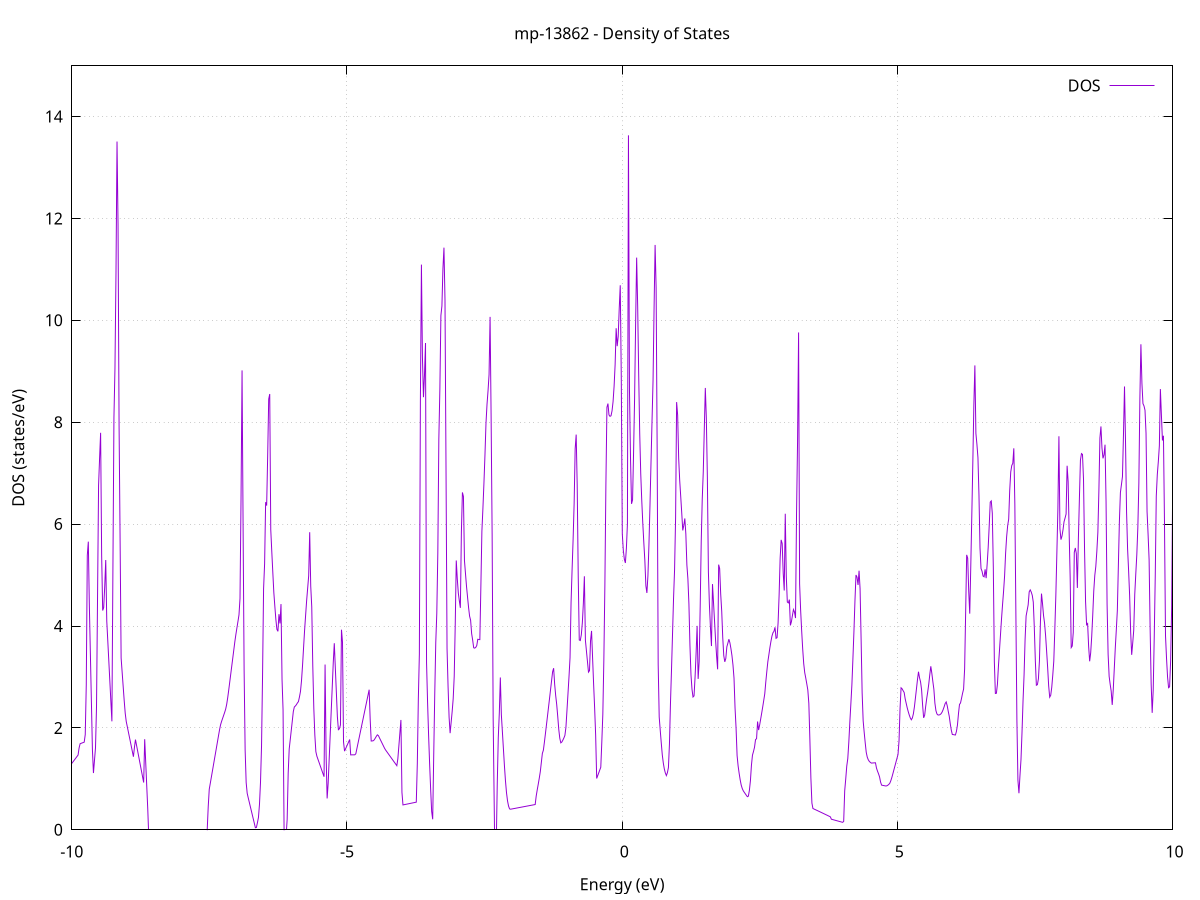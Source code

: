 set title 'mp-13862 - Density of States'
set xlabel 'Energy (eV)'
set ylabel 'DOS (states/eV)'
set grid
set xrange [-10:10]
set yrange [0:14.995]
set xzeroaxis lt -1
set terminal png size 800,600
set output 'mp-13862_dos_gnuplot.png'
plot '-' using 1:2 with lines title 'DOS'
-15.863800 0.000000
-15.845200 0.000000
-15.826600 0.000000
-15.808000 0.000000
-15.789300 0.000000
-15.770700 0.000000
-15.752100 0.000000
-15.733500 0.000000
-15.714800 0.000000
-15.696200 0.000000
-15.677600 0.000000
-15.659000 0.000000
-15.640400 0.000000
-15.621700 0.000000
-15.603100 0.000000
-15.584500 0.000000
-15.565900 0.000000
-15.547200 0.000000
-15.528600 0.000000
-15.510000 0.000000
-15.491400 0.000000
-15.472700 0.000000
-15.454100 0.000000
-15.435500 0.000000
-15.416900 0.000000
-15.398300 0.000000
-15.379600 0.000000
-15.361000 0.000000
-15.342400 0.000000
-15.323800 0.000000
-15.305100 0.000000
-15.286500 0.000000
-15.267900 0.000000
-15.249300 0.000000
-15.230700 0.000000
-15.212000 0.000000
-15.193400 0.000000
-15.174800 0.000000
-15.156200 0.000000
-15.137500 0.000000
-15.118900 0.000000
-15.100300 0.000000
-15.081700 0.000000
-15.063000 0.000000
-15.044400 0.000000
-15.025800 0.000000
-15.007200 0.000000
-14.988600 0.000000
-14.969900 0.000000
-14.951300 0.000000
-14.932700 0.000000
-14.914100 0.000000
-14.895400 0.000000
-14.876800 0.000000
-14.858200 0.000000
-14.839600 0.000000
-14.820900 0.000000
-14.802300 0.000000
-14.783700 0.000000
-14.765100 0.000000
-14.746500 0.000000
-14.727800 0.000000
-14.709200 0.000000
-14.690600 0.000000
-14.672000 0.000000
-14.653300 0.000000
-14.634700 0.000000
-14.616100 0.000000
-14.597500 0.000000
-14.578900 0.000000
-14.560200 0.000000
-14.541600 0.000000
-14.523000 0.000000
-14.504400 0.000000
-14.485700 0.000000
-14.467100 0.000000
-14.448500 0.000000
-14.429900 0.000000
-14.411200 0.000000
-14.392600 0.000000
-14.374000 0.000000
-14.355400 0.000000
-14.336800 0.000000
-14.318100 0.000000
-14.299500 0.000000
-14.280900 0.000000
-14.262300 0.000000
-14.243600 0.000000
-14.225000 0.000000
-14.206400 0.000000
-14.187800 0.000000
-14.169100 0.093500
-14.150500 1.441000
-14.131900 2.788500
-14.113300 1.828600
-14.094700 1.968000
-14.076000 2.107400
-14.057400 2.246700
-14.038800 2.374200
-14.020200 2.334900
-14.001500 2.295500
-13.982900 2.377800
-13.964300 2.467100
-13.945700 2.556400
-13.927100 2.645800
-13.908400 2.735100
-13.889800 2.909300
-13.871200 3.081200
-13.852600 3.253100
-13.833900 3.427000
-13.815300 3.621100
-13.796700 3.815300
-13.778100 4.009500
-13.759400 4.203700
-13.740800 5.587200
-13.722200 7.297700
-13.703600 11.732800
-13.685000 7.570800
-13.666300 6.797900
-13.647700 6.606100
-13.629100 2.333900
-13.610500 0.000000
-13.591800 0.000000
-13.573200 0.000000
-13.554600 0.000000
-13.536000 0.000000
-13.517300 0.000000
-13.498700 0.000000
-13.480100 0.000000
-13.461500 0.000000
-13.442900 0.000000
-13.424200 0.000000
-13.405600 0.000000
-13.387000 0.000000
-13.368400 0.000000
-13.349700 0.000000
-13.331100 0.000000
-13.312500 0.000000
-13.293900 0.000000
-13.275300 0.000000
-13.256600 0.000000
-13.238000 0.000000
-13.219400 0.000000
-13.200800 0.000000
-13.182100 0.000000
-13.163500 0.000000
-13.144900 0.000000
-13.126300 0.000000
-13.107600 0.000000
-13.089000 0.000000
-13.070400 0.000000
-13.051800 0.000000
-13.033200 0.000000
-13.014500 0.000000
-12.995900 0.000000
-12.977300 0.000000
-12.958700 0.000000
-12.940000 0.000000
-12.921400 0.000000
-12.902800 0.000000
-12.884200 0.000000
-12.865600 0.000000
-12.846900 0.000000
-12.828300 0.000000
-12.809700 0.000000
-12.791100 0.000000
-12.772400 0.000000
-12.753800 0.000000
-12.735200 0.000000
-12.716600 0.000000
-12.697900 0.000000
-12.679300 0.000000
-12.660700 0.000000
-12.642100 0.000000
-12.623500 0.000000
-12.604800 0.000000
-12.586200 0.000000
-12.567600 0.000000
-12.549000 0.000000
-12.530300 0.000000
-12.511700 0.000000
-12.493100 0.000000
-12.474500 0.000000
-12.455800 0.000000
-12.437200 0.000000
-12.418600 0.000000
-12.400000 0.000000
-12.381400 0.000000
-12.362700 0.000000
-12.344100 0.000000
-12.325500 0.000000
-12.306900 0.000000
-12.288200 0.000000
-12.269600 0.000000
-12.251000 0.000000
-12.232400 0.000000
-12.213800 0.000000
-12.195100 0.000000
-12.176500 0.000000
-12.157900 0.000000
-12.139300 0.000000
-12.120600 0.000000
-12.102000 0.000000
-12.083400 0.000000
-12.064800 0.000000
-12.046100 0.000000
-12.027500 0.000000
-12.008900 0.000000
-11.990300 0.000000
-11.971700 0.000000
-11.953000 0.000000
-11.934400 0.000000
-11.915800 0.000000
-11.897200 0.000000
-11.878500 0.000000
-11.859900 0.000000
-11.841300 0.000000
-11.822700 0.000000
-11.804000 0.000000
-11.785400 0.000000
-11.766800 0.000000
-11.748200 0.000000
-11.729600 0.000000
-11.710900 0.000000
-11.692300 0.000000
-11.673700 0.000000
-11.655100 0.000000
-11.636400 0.000000
-11.617800 0.000000
-11.599200 0.000000
-11.580600 0.000000
-11.562000 0.000000
-11.543300 0.000000
-11.524700 0.000000
-11.506100 0.000000
-11.487500 0.000000
-11.468800 0.000000
-11.450200 0.000000
-11.431600 0.000000
-11.413000 0.000000
-11.394300 0.000000
-11.375700 0.000000
-11.357100 0.000000
-11.338500 0.000000
-11.319900 0.000000
-11.301200 0.000000
-11.282600 0.000000
-11.264000 0.000000
-11.245400 0.000000
-11.226700 0.000000
-11.208100 0.000000
-11.189500 0.000000
-11.170900 0.000000
-11.152200 0.000000
-11.133600 0.000000
-11.115000 0.000000
-11.096400 0.000000
-11.077800 0.000000
-11.059100 0.000000
-11.040500 0.000000
-11.021900 0.000000
-11.003300 0.000000
-10.984600 0.000000
-10.966000 0.000000
-10.947400 0.000000
-10.928800 0.000000
-10.910200 0.000000
-10.891500 0.000000
-10.872900 0.000000
-10.854300 0.000000
-10.835700 0.000000
-10.817000 0.000000
-10.798400 0.000000
-10.779800 0.000000
-10.761200 0.000000
-10.742500 0.000000
-10.723900 0.000000
-10.705300 0.000000
-10.686700 0.000000
-10.668100 1.772500
-10.649400 1.960800
-10.630800 2.149000
-10.612200 2.337200
-10.593600 2.525500
-10.574900 2.713700
-10.556300 2.902000
-10.537700 3.090200
-10.519100 3.278400
-10.500400 4.932700
-10.481800 4.592800
-10.463200 4.216200
-10.444600 3.839500
-10.426000 3.462900
-10.407300 3.086200
-10.388700 2.709500
-10.370100 2.332900
-10.351500 1.956200
-10.332800 1.679400
-10.314200 1.538400
-10.295600 1.399900
-10.277000 1.307700
-10.258400 1.317500
-10.239700 1.327300
-10.221100 1.337100
-10.202500 1.346900
-10.183900 1.356800
-10.165200 1.366600
-10.146600 1.376400
-10.128000 1.386200
-10.109400 1.396000
-10.090700 1.405900
-10.072100 1.415700
-10.053500 1.224800
-10.034900 1.251800
-10.016300 1.278700
-9.997600 1.305600
-9.979000 1.332500
-9.960400 1.359400
-9.941800 1.386300
-9.923100 1.413200
-9.904500 1.440100
-9.885900 1.467000
-9.867300 1.607200
-9.848600 1.689400
-9.830000 1.697100
-9.811400 1.704700
-9.792800 1.712400
-9.774200 1.720100
-9.755500 1.868700
-9.736900 2.845600
-9.718300 5.387600
-9.699700 5.655800
-9.681000 4.402800
-9.662400 3.459000
-9.643800 2.515200
-9.625200 1.571600
-9.606600 1.113700
-9.587900 1.360700
-9.569300 1.609300
-9.550700 2.420500
-9.532100 4.570400
-9.513400 6.760800
-9.494800 7.295500
-9.476200 7.792800
-9.457600 5.393700
-9.438900 4.304500
-9.420300 4.361700
-9.401700 4.775500
-9.383100 5.295000
-9.364500 4.096200
-9.345800 3.702700
-9.327200 3.309100
-9.308600 2.915600
-9.290000 2.522000
-9.271300 2.128400
-9.252700 5.151600
-9.234100 8.098000
-9.215500 9.062000
-9.196800 10.948500
-9.178200 13.509100
-9.159600 11.887200
-9.141000 7.959900
-9.122400 5.704600
-9.103700 3.371300
-9.085100 3.093200
-9.066500 2.815100
-9.047900 2.537100
-9.029200 2.286800
-9.010600 2.125800
-8.992000 2.027000
-8.973400 1.928100
-8.954800 1.829300
-8.936100 1.730500
-8.917500 1.631700
-8.898900 1.532800
-8.880300 1.434000
-8.861600 1.618800
-8.843000 1.769500
-8.824400 1.664300
-8.805800 1.559000
-8.787100 1.453800
-8.768500 1.348500
-8.749900 1.243300
-8.731300 1.138000
-8.712700 1.032700
-8.694000 0.927500
-8.675400 1.777900
-8.656800 1.319700
-8.638200 0.861600
-8.619500 0.403500
-8.600900 0.000000
-8.582300 0.000000
-8.563700 0.000000
-8.545100 0.000000
-8.526400 0.000000
-8.507800 0.000000
-8.489200 0.000000
-8.470600 0.000000
-8.451900 0.000000
-8.433300 0.000000
-8.414700 0.000000
-8.396100 0.000000
-8.377400 0.000000
-8.358800 0.000000
-8.340200 0.000000
-8.321600 0.000000
-8.303000 0.000000
-8.284300 0.000000
-8.265700 0.000000
-8.247100 0.000000
-8.228500 0.000000
-8.209800 0.000000
-8.191200 0.000000
-8.172600 0.000000
-8.154000 0.000000
-8.135300 0.000000
-8.116700 0.000000
-8.098100 0.000000
-8.079500 0.000000
-8.060900 0.000000
-8.042200 0.000000
-8.023600 0.000000
-8.005000 0.000000
-7.986400 0.000000
-7.967700 0.000000
-7.949100 0.000000
-7.930500 0.000000
-7.911900 0.000000
-7.893300 0.000000
-7.874600 0.000000
-7.856000 0.000000
-7.837400 0.000000
-7.818800 0.000000
-7.800100 0.000000
-7.781500 0.000000
-7.762900 0.000000
-7.744300 0.000000
-7.725600 0.000000
-7.707000 0.000000
-7.688400 0.000000
-7.669800 0.000000
-7.651200 0.000000
-7.632500 0.000000
-7.613900 0.000000
-7.595300 0.000000
-7.576700 0.000000
-7.558000 0.000000
-7.539400 0.001400
-7.520800 0.458200
-7.502200 0.795800
-7.483500 0.911900
-7.464900 1.028300
-7.446300 1.144700
-7.427700 1.261100
-7.409100 1.377600
-7.390400 1.494000
-7.371800 1.610400
-7.353200 1.726800
-7.334600 1.843200
-7.315900 1.959600
-7.297300 2.058700
-7.278700 2.125800
-7.260100 2.184800
-7.241500 2.243900
-7.222800 2.302900
-7.204200 2.368000
-7.185600 2.462200
-7.167000 2.592600
-7.148300 2.744500
-7.129700 2.903400
-7.111100 3.062300
-7.092500 3.221300
-7.073800 3.380400
-7.055200 3.539400
-7.036600 3.697900
-7.018000 3.837700
-6.999400 3.965100
-6.980700 4.090100
-6.962100 4.218500
-6.943500 4.539200
-6.924900 6.503900
-6.906200 9.017100
-6.887600 5.981500
-6.869000 3.145700
-6.850400 1.568900
-6.831700 0.927300
-6.813100 0.717700
-6.794500 0.629400
-6.775900 0.545300
-6.757300 0.461100
-6.738600 0.377000
-6.720000 0.292800
-6.701400 0.208700
-6.682800 0.124600
-6.664100 0.040400
-6.645500 0.045700
-6.626900 0.139600
-6.608300 0.242400
-6.589700 0.498700
-6.571000 0.934400
-6.552400 1.645700
-6.533800 3.033700
-6.515200 4.731400
-6.496500 5.221100
-6.477900 6.430300
-6.459300 6.364200
-6.440700 7.342800
-6.422000 8.454800
-6.403400 8.553500
-6.384800 5.893000
-6.366200 5.463500
-6.347600 5.054400
-6.328900 4.655900
-6.310300 4.382300
-6.291700 4.125400
-6.273100 3.934600
-6.254400 3.895000
-6.235800 4.232600
-6.217200 4.050600
-6.198600 4.430400
-6.179900 2.951600
-6.161300 2.353900
-6.142700 0.000500
-6.124100 0.000000
-6.105500 0.000000
-6.086800 0.201900
-6.068200 1.109000
-6.049600 1.584900
-6.031000 1.766900
-6.012300 1.949900
-5.993700 2.133900
-5.975100 2.318800
-5.956500 2.409900
-5.937900 2.429600
-5.919200 2.454900
-5.900600 2.488800
-5.882000 2.515400
-5.863400 2.606900
-5.844700 2.716200
-5.826100 2.926600
-5.807500 3.222500
-5.788900 3.570100
-5.770200 3.912100
-5.751600 4.206400
-5.733000 4.496500
-5.714400 4.739400
-5.695800 4.984300
-5.677100 5.841400
-5.658500 4.783700
-5.639900 4.376000
-5.621300 3.222100
-5.602600 2.387600
-5.584000 1.861700
-5.565400 1.534000
-5.546800 1.444600
-5.528100 1.387000
-5.509500 1.329400
-5.490900 1.271800
-5.472300 1.214200
-5.453700 1.156700
-5.435000 1.099100
-5.416400 1.041600
-5.397800 3.243900
-5.379200 1.479800
-5.360500 0.614600
-5.341900 0.909700
-5.323300 1.384300
-5.304700 1.859000
-5.286100 2.333700
-5.267400 2.808400
-5.248800 3.287000
-5.230200 3.662500
-5.211600 3.180000
-5.192900 2.698900
-5.174300 2.219300
-5.155700 1.965300
-5.137100 1.982300
-5.118400 2.057100
-5.099800 3.927600
-5.081200 3.684600
-5.062600 1.725400
-5.044000 1.543700
-5.025300 1.589300
-5.006700 1.634900
-4.988100 1.680500
-4.969500 1.726100
-4.950800 1.771800
-4.932200 1.470100
-4.913600 1.470600
-4.895000 1.471000
-4.876400 1.471400
-4.857700 1.471800
-4.839100 1.492300
-4.820500 1.589000
-4.801900 1.685800
-4.783200 1.782500
-4.764600 1.879200
-4.746000 1.975900
-4.727400 2.072600
-4.708700 2.169400
-4.690100 2.266100
-4.671500 2.362800
-4.652900 2.459500
-4.634300 2.556200
-4.615600 2.653000
-4.597000 2.749700
-4.578400 2.172600
-4.559800 1.742200
-4.541100 1.743800
-4.522500 1.747700
-4.503900 1.766500
-4.485300 1.799500
-4.466600 1.834100
-4.448000 1.863600
-4.429400 1.848400
-4.410800 1.807300
-4.392200 1.766200
-4.373500 1.725100
-4.354900 1.683900
-4.336300 1.642800
-4.317700 1.601700
-4.299000 1.567500
-4.280400 1.539400
-4.261800 1.511300
-4.243200 1.483200
-4.224600 1.455100
-4.205900 1.427000
-4.187300 1.398800
-4.168700 1.370700
-4.150100 1.342600
-4.131400 1.314500
-4.112800 1.286400
-4.094200 1.258300
-4.075600 1.392500
-4.056900 1.647400
-4.038300 1.901700
-4.019700 2.155300
-4.001100 0.734200
-3.982500 0.487700
-3.963800 0.491900
-3.945200 0.496100
-3.926600 0.500300
-3.908000 0.504500
-3.889300 0.508700
-3.870700 0.512800
-3.852100 0.517000
-3.833500 0.521200
-3.814800 0.525400
-3.796200 0.529600
-3.777600 0.533700
-3.759000 0.537900
-3.740400 0.542100
-3.721700 1.304800
-3.703100 2.575300
-3.684500 3.448300
-3.665900 8.419000
-3.647200 11.093600
-3.628600 9.271300
-3.610000 8.491400
-3.591400 8.926100
-3.572800 9.555100
-3.554100 3.285200
-3.535500 2.505300
-3.516900 1.860700
-3.498300 1.298100
-3.479600 0.798000
-3.461000 0.357900
-3.442400 0.206100
-3.423800 1.457200
-3.405100 2.653800
-3.386500 3.676100
-3.367900 4.249500
-3.349300 5.431900
-3.330700 7.674600
-3.312000 8.646300
-3.293400 10.091800
-3.274800 10.281800
-3.256200 11.014400
-3.237500 11.426800
-3.218900 10.397500
-3.200300 7.084600
-3.181700 3.561300
-3.163000 2.810600
-3.144400 2.209800
-3.125800 1.896000
-3.107200 2.107800
-3.088600 2.321000
-3.069900 2.572600
-3.051300 3.011500
-3.032700 4.026400
-3.014100 5.286200
-2.995400 4.923100
-2.976800 4.646900
-2.958200 4.492800
-2.939600 4.356300
-2.921000 5.846500
-2.902300 6.622400
-2.883700 6.542100
-2.865100 5.285200
-2.846500 5.028000
-2.827800 4.776800
-2.809200 4.569200
-2.790600 4.365400
-2.772000 4.193600
-2.753300 4.112500
-2.734700 3.850400
-2.716100 3.723800
-2.697500 3.572900
-2.678900 3.565400
-2.660200 3.580200
-2.641600 3.616000
-2.623000 3.739400
-2.604400 3.733900
-2.585700 3.732700
-2.567100 4.767300
-2.548500 5.858800
-2.529900 6.308000
-2.511200 6.807300
-2.492600 7.356700
-2.474000 7.980400
-2.455400 8.350800
-2.436800 8.616400
-2.418100 8.935900
-2.399500 10.068200
-2.380900 8.112700
-2.362300 5.781000
-2.343600 2.189700
-2.325000 0.000000
-2.306400 0.000000
-2.287800 0.000000
-2.269200 0.906100
-2.250500 1.811600
-2.231900 2.289400
-2.213300 2.989300
-2.194700 2.257200
-2.176000 1.923500
-2.157400 1.589300
-2.138800 1.254600
-2.120200 0.964000
-2.101500 0.730200
-2.082900 0.568700
-2.064300 0.466600
-2.045700 0.410100
-2.027100 0.403800
-2.008400 0.407600
-1.989800 0.411400
-1.971200 0.415200
-1.952600 0.419000
-1.933900 0.422800
-1.915300 0.426700
-1.896700 0.430500
-1.878100 0.434300
-1.859400 0.438100
-1.840800 0.442000
-1.822200 0.445800
-1.803600 0.449600
-1.785000 0.453400
-1.766300 0.457200
-1.747700 0.461100
-1.729100 0.464900
-1.710500 0.468700
-1.691800 0.472500
-1.673200 0.476400
-1.654600 0.480200
-1.636000 0.484000
-1.617400 0.487800
-1.598700 0.491600
-1.580100 0.495500
-1.561500 0.662300
-1.542900 0.783800
-1.524200 0.896700
-1.505600 1.014100
-1.487000 1.141600
-1.468400 1.320500
-1.449700 1.499200
-1.431100 1.562600
-1.412500 1.720200
-1.393900 1.887900
-1.375300 2.059000
-1.356600 2.231000
-1.338000 2.403500
-1.319400 2.577100
-1.300800 2.751600
-1.282100 2.926600
-1.263500 3.101800
-1.244900 3.171500
-1.226300 2.858100
-1.207700 2.635700
-1.189000 2.458800
-1.170400 2.224600
-1.151800 1.971300
-1.133200 1.797600
-1.114500 1.706000
-1.095900 1.722300
-1.077300 1.759500
-1.058700 1.801600
-1.040000 1.852700
-1.021400 2.011600
-1.002800 2.339500
-0.984200 2.670600
-0.965600 3.006300
-0.946900 3.377500
-0.928300 4.456700
-0.909700 5.099700
-0.891100 5.695300
-0.872400 6.402200
-0.853800 7.477500
-0.835200 7.757300
-0.816600 6.760900
-0.797900 4.981400
-0.779300 3.726400
-0.760700 3.714900
-0.742100 3.826600
-0.723500 4.059900
-0.704800 4.441500
-0.686200 4.976400
-0.667600 3.720100
-0.649000 3.511500
-0.630300 3.303100
-0.611700 3.094900
-0.593100 3.123400
-0.574500 3.709100
-0.555900 3.903700
-0.537200 3.377100
-0.518600 2.862900
-0.500000 2.393900
-0.481400 1.857300
-0.462700 1.007300
-0.444100 1.062300
-0.425500 1.117400
-0.406900 1.172400
-0.388200 1.227500
-0.369600 1.719400
-0.351000 2.268200
-0.332400 3.341000
-0.313800 4.794600
-0.295100 6.783100
-0.276500 8.293600
-0.257900 8.366000
-0.239300 8.143200
-0.220600 8.115600
-0.202000 8.127300
-0.183400 8.225000
-0.164800 8.406400
-0.146100 8.708100
-0.127500 9.133000
-0.108900 9.845400
-0.090300 9.493600
-0.071700 9.681300
-0.053000 10.231400
-0.034400 10.688500
-0.015800 8.897500
0.002800 5.806200
0.021500 5.482600
0.040100 5.309900
0.058700 5.237400
0.077300 5.528100
0.095900 6.007300
0.114600 13.632100
0.133200 8.614900
0.151800 7.304500
0.170400 6.398000
0.189100 6.474700
0.207700 7.409200
0.226300 8.469900
0.244900 9.937900
0.263600 11.231100
0.282200 10.273600
0.300800 8.932300
0.319400 7.776500
0.338000 6.985300
0.356700 6.455500
0.375300 6.012300
0.393900 5.633900
0.412500 5.285700
0.431200 4.789300
0.449800 4.649100
0.468400 4.986500
0.487000 5.600300
0.505700 6.367700
0.524300 7.200500
0.542900 8.020700
0.561500 8.818800
0.580100 10.235300
0.598800 11.479600
0.617400 10.637800
0.636000 7.494100
0.654600 3.249400
0.673300 2.215000
0.691900 1.956200
0.710500 1.708300
0.729100 1.473400
0.747700 1.312600
0.766400 1.192300
0.785000 1.115400
0.803600 1.063600
0.822200 1.119300
0.840900 1.221000
0.859500 1.681900
0.878100 2.483200
0.896700 3.139900
0.915400 3.839400
0.934000 4.544100
0.952600 5.105600
0.971200 6.124700
0.989800 8.395300
1.008500 8.140500
1.027100 7.289200
1.045700 6.859400
1.064300 6.543400
1.083000 6.214400
1.101600 5.876500
1.120200 5.973700
1.138800 6.110900
1.157500 5.805400
1.176100 5.199300
1.194700 4.925000
1.213300 4.431700
1.231900 3.620800
1.250600 3.044000
1.269200 2.757100
1.287800 2.606400
1.306400 2.627800
1.325100 2.998400
1.343700 3.463300
1.362300 4.002200
1.380900 2.961400
1.399500 3.304200
1.418200 4.379900
1.436800 5.646800
1.455400 6.487400
1.474000 7.024300
1.492700 7.867400
1.511300 8.672300
1.529900 8.079300
1.548500 6.920400
1.567200 5.059400
1.585800 4.414600
1.604400 3.970600
1.623000 3.606700
1.641600 4.822500
1.660300 4.457600
1.678900 4.096800
1.697500 3.727000
1.716100 3.412300
1.734800 3.150000
1.753400 5.204700
1.772000 5.127500
1.790600 4.628400
1.809300 4.288800
1.827900 3.775100
1.846500 3.418800
1.865100 3.296400
1.883700 3.363500
1.902400 3.590800
1.921000 3.663200
1.939600 3.741100
1.958200 3.669800
1.976900 3.554700
1.995500 3.416700
2.014100 3.231900
2.032700 2.975000
2.051300 2.395200
2.070000 1.997400
2.088600 1.457100
2.107200 1.253700
2.125800 1.108900
2.144500 0.981700
2.163100 0.878700
2.181700 0.811800
2.200300 0.766400
2.219000 0.735400
2.237600 0.706400
2.256200 0.677700
2.274800 0.649500
2.293400 0.659500
2.312100 0.773300
2.330700 0.962000
2.349300 1.266300
2.367900 1.464500
2.386600 1.536400
2.405200 1.620100
2.423800 1.769600
2.442400 1.787800
2.461000 2.124800
2.479700 1.957800
2.498300 2.056200
2.516900 2.171500
2.535500 2.289900
2.554200 2.412500
2.572800 2.539100
2.591400 2.669400
2.610000 2.900000
2.628700 3.108200
2.647300 3.298600
2.665900 3.434100
2.684500 3.574300
2.703100 3.695700
2.721800 3.800000
2.740400 3.867100
2.759000 3.896400
2.777600 3.974900
2.796300 3.757500
2.814900 3.770900
2.833500 4.061800
2.852100 4.607400
2.870800 5.332700
2.889400 5.690700
2.908000 5.618700
2.926600 5.035700
2.945200 4.696500
2.963900 6.204000
2.982500 4.983400
3.001100 4.471400
3.019700 4.453400
3.038400 4.517800
3.057000 4.011900
3.075600 4.084700
3.094200 4.208000
3.112800 4.323400
3.131500 4.274200
3.150100 4.155700
3.168700 6.200200
3.187300 7.615100
3.206000 9.761800
3.224600 4.825400
3.243200 4.307800
3.261800 3.908300
3.280500 3.551300
3.299100 3.261400
3.317700 3.083700
3.336300 2.978900
3.354900 2.864800
3.373600 2.745800
3.392200 2.480500
3.410800 1.787800
3.429400 1.019000
3.448100 0.524400
3.466700 0.417300
3.485300 0.407900
3.503900 0.398500
3.522600 0.389100
3.541200 0.379600
3.559800 0.370100
3.578400 0.360600
3.597000 0.351000
3.615700 0.341500
3.634300 0.331900
3.652900 0.322200
3.671500 0.312600
3.690200 0.302900
3.708800 0.293200
3.727400 0.283500
3.746000 0.273700
3.764600 0.263900
3.783300 0.254100
3.801900 0.207300
3.820500 0.201700
3.839100 0.196100
3.857800 0.190600
3.876400 0.185000
3.895000 0.179400
3.913600 0.173900
3.932300 0.168300
3.950900 0.162700
3.969500 0.157200
3.988100 0.151600
4.006700 0.146000
4.025400 0.164100
4.044000 0.765900
4.062600 0.997200
4.081200 1.249300
4.099900 1.397300
4.118500 1.716500
4.137100 2.111200
4.155700 2.470500
4.174400 2.844000
4.193000 3.355800
4.211600 3.890000
4.230200 4.493300
4.248800 5.001500
4.267500 4.959400
4.286100 4.805600
4.304700 5.085200
4.323300 4.732900
4.342000 3.741400
4.360600 2.691500
4.379200 2.138500
4.397800 1.915400
4.416400 1.709700
4.435100 1.520700
4.453700 1.425700
4.472300 1.374100
4.490900 1.342700
4.509600 1.323000
4.528200 1.309100
4.546800 1.310800
4.565400 1.312400
4.584100 1.313800
4.602700 1.315200
4.621300 1.211700
4.639900 1.151100
4.658500 1.099100
4.677200 1.037500
4.695800 0.936400
4.714400 0.876200
4.733000 0.872200
4.751700 0.868100
4.770300 0.864000
4.788900 0.859900
4.807500 0.862000
4.826200 0.873800
4.844800 0.890400
4.863400 0.913400
4.882000 0.963600
4.900600 1.027300
4.919300 1.100800
4.937900 1.176300
4.956500 1.251800
4.975100 1.327400
4.993800 1.403000
5.012400 1.478600
5.031000 1.743900
5.049600 2.383300
5.068200 2.786600
5.086900 2.767600
5.105500 2.729500
5.124100 2.696100
5.142700 2.570900
5.161400 2.481600
5.180000 2.392900
5.198600 2.318000
5.217200 2.251300
5.235900 2.195200
5.254500 2.159100
5.273100 2.194300
5.291700 2.276100
5.310300 2.410800
5.329000 2.586700
5.347600 2.765600
5.366200 2.948200
5.384800 3.101700
5.403500 2.984400
5.422100 2.903500
5.440700 2.750700
5.459300 2.449200
5.478000 2.197500
5.496600 2.246400
5.515200 2.421200
5.533800 2.574500
5.552400 2.706300
5.571100 2.858800
5.589700 3.043900
5.608300 3.209000
5.626900 3.072800
5.645600 2.909500
5.664200 2.756400
5.682800 2.485900
5.701400 2.339000
5.720000 2.273700
5.738700 2.253700
5.757300 2.252600
5.775900 2.260700
5.794500 2.277300
5.813200 2.309200
5.831800 2.356000
5.850400 2.413900
5.869000 2.478100
5.887700 2.509400
5.906300 2.436000
5.924900 2.328100
5.943500 2.227000
5.962100 2.080700
5.980800 1.955300
5.999400 1.870700
6.018000 1.868100
6.036600 1.863500
6.055300 1.860600
6.073900 1.929800
6.092500 2.055300
6.111100 2.278400
6.129700 2.459300
6.148400 2.489400
6.167000 2.581700
6.185600 2.679800
6.204200 2.761800
6.222900 3.158200
6.241500 4.259800
6.260100 5.396400
6.278700 5.331800
6.297400 4.683800
6.316000 4.241900
6.334600 5.170500
6.353200 6.158000
6.371800 7.202000
6.390500 8.332800
6.409100 9.114700
6.427700 7.781200
6.446300 7.567500
6.465000 7.304200
6.483600 6.566100
6.502200 5.531100
6.520800 5.129300
6.539500 5.074200
6.558100 4.979700
6.576700 4.965300
6.595300 5.112400
6.613900 4.939600
6.632600 5.218000
6.651200 5.545800
6.669800 5.968700
6.688400 6.431600
6.707100 6.455300
6.725700 6.214300
6.744300 5.152800
6.762900 3.301200
6.781500 2.675600
6.800200 2.679200
6.818800 2.855000
6.837400 3.212800
6.856000 3.517300
6.874700 3.832400
6.893300 4.140300
6.911900 4.418100
6.930500 4.679300
6.949200 4.983800
6.967800 5.430600
6.986400 5.754500
7.005000 5.969700
7.023600 6.098700
7.042300 6.662600
7.060900 7.023900
7.079500 7.149800
7.098100 7.194100
7.116800 7.487800
7.135400 6.389700
7.154000 4.276400
7.172600 2.154800
7.191300 0.975500
7.209900 0.717600
7.228500 1.063800
7.247100 1.378300
7.265700 1.913500
7.284400 2.534200
7.303000 3.038300
7.321600 3.739000
7.340200 4.197700
7.358900 4.306500
7.377500 4.415800
7.396100 4.671100
7.414700 4.709000
7.433300 4.666700
7.452000 4.601700
7.470600 4.467600
7.489200 3.968200
7.507800 3.316800
7.526500 2.837200
7.545100 2.848100
7.563700 2.962900
7.582300 3.318500
7.601000 4.108300
7.619600 4.635900
7.638200 4.439300
7.656800 4.206300
7.675400 4.055800
7.694100 3.813500
7.712700 3.507200
7.731300 3.187600
7.749900 2.825700
7.768600 2.603000
7.787200 2.640200
7.805800 2.794000
7.824400 3.034000
7.843100 3.311900
7.861700 3.933600
7.880300 4.597100
7.898900 5.429700
7.917500 6.296000
7.936200 7.724000
7.954800 5.908300
7.973400 5.695200
7.992000 5.766100
8.010700 5.889100
8.029300 6.046600
8.047900 6.118900
8.066500 6.197500
8.085100 7.145600
8.103800 6.833400
8.122400 5.823700
8.141000 4.937900
8.159600 3.575700
8.178300 3.606600
8.196900 3.874300
8.215500 5.447300
8.234100 5.531700
8.252800 5.421600
8.271400 4.747600
8.290000 5.717300
8.308600 6.508800
8.327200 7.255300
8.345900 7.384300
8.364500 7.368500
8.383100 6.880600
8.401700 5.515000
8.420400 4.483100
8.439000 4.025300
8.457600 4.048500
8.476200 3.598100
8.494900 3.307500
8.513500 3.473600
8.532100 3.796300
8.550700 4.212500
8.569300 4.686200
8.588000 4.991700
8.606600 5.169800
8.625200 5.466200
8.643800 5.836000
8.662500 6.655900
8.681100 7.691000
8.699700 7.917500
8.718300 7.496200
8.736900 7.290900
8.755600 7.362400
8.774200 7.559200
8.792800 6.441500
8.811400 4.428600
8.830100 3.446000
8.848700 3.012200
8.867300 2.857300
8.885900 2.722000
8.904600 2.451200
8.923200 2.743700
8.941800 3.151500
8.960400 3.567300
8.979000 3.923000
8.997700 4.304000
9.016300 5.176000
9.034900 6.047200
9.053500 6.619100
9.072200 6.775600
9.090800 6.931600
9.109400 7.765500
9.128000 8.701300
9.146700 7.594200
9.165300 6.245900
9.183900 5.516500
9.202500 5.086300
9.221100 4.597900
9.239800 3.879200
9.258400 3.434000
9.277000 3.664100
9.295600 3.916700
9.314300 4.623000
9.332900 5.023700
9.351500 5.400600
9.370100 5.927400
9.388700 6.802800
9.407400 8.469100
9.426000 9.529800
9.444600 8.762400
9.463200 8.366000
9.481900 8.320500
9.500500 8.236100
9.519100 7.782900
9.537700 6.249000
9.556400 5.801800
9.575000 5.300400
9.593600 3.951100
9.612200 2.869000
9.630800 2.295000
9.649500 2.738100
9.668100 3.775000
9.686700 4.976700
9.705300 6.550700
9.724000 6.973500
9.742600 7.229200
9.761200 7.536500
9.779800 8.651100
9.798500 8.136000
9.817100 7.642900
9.835700 7.734200
9.854300 6.042500
9.872900 3.809300
9.891600 3.363400
9.910200 2.999500
9.928800 2.788700
9.947400 2.806000
9.966100 3.316400
9.984700 4.377500
10.003300 6.734500
10.021900 9.315400
10.040500 10.824200
10.059200 12.166800
10.077800 13.643600
10.096400 12.859500
10.115000 9.649200
10.133700 6.348600
10.152300 5.371600
10.170900 5.414900
10.189500 6.035400
10.208200 7.136000
10.226800 7.935600
10.245400 8.524000
10.264000 9.116800
10.282600 10.500800
10.301300 10.911700
10.319900 11.488100
10.338500 9.149800
10.357100 6.756700
10.375800 5.817200
10.394400 5.247100
10.413000 4.822200
10.431600 4.809500
10.450200 5.216400
10.468900 5.492200
10.487500 5.609800
10.506100 6.116700
10.524700 6.791400
10.543400 7.170000
10.562000 7.250900
10.580600 7.286000
10.599200 7.875500
10.617900 8.562600
10.636500 8.660400
10.655100 8.251100
10.673700 8.144100
10.692300 7.793700
10.711000 7.349600
10.729600 7.159400
10.748200 7.816700
10.766800 6.061800
10.785500 5.438300
10.804100 5.021500
10.822700 4.798700
10.841300 4.845800
10.860000 5.186000
10.878600 5.737100
10.897200 6.272700
10.915800 8.033400
10.934400 6.758200
10.953100 6.748300
10.971700 7.244500
10.990300 9.002300
11.008900 7.980700
11.027600 8.061900
11.046200 7.919700
11.064800 7.362500
11.083400 5.917300
11.102000 5.230000
11.120700 4.866300
11.139300 4.235100
11.157900 3.662500
11.176500 3.556200
11.195200 3.481900
11.213800 3.423100
11.232400 3.261700
11.251000 3.200800
11.269700 3.076100
11.288300 2.990300
11.306900 3.073900
11.325500 3.226800
11.344100 3.426400
11.362800 3.665300
11.381400 3.943800
11.400000 4.264600
11.418600 4.703900
11.437300 4.971300
11.455900 5.122900
11.474500 5.271500
11.493100 5.637200
11.511800 5.843500
11.530400 5.288800
11.549000 5.252500
11.567600 5.498900
11.586200 5.756300
11.604900 5.832500
11.623500 5.756700
11.642100 5.514200
11.660700 5.704900
11.679400 6.034500
11.698000 5.752600
11.716600 5.538600
11.735200 5.594700
11.753800 5.669700
11.772500 5.675300
11.791100 5.625700
11.809700 5.673300
11.828300 5.622800
11.847000 5.572700
11.865600 5.429200
11.884200 5.308900
11.902800 5.211000
11.921500 5.117700
11.940100 5.026000
11.958700 4.942700
11.977300 4.831200
11.995900 4.745600
12.014600 4.760800
12.033200 4.882000
12.051800 5.229700
12.070400 5.576700
12.089100 5.807500
12.107700 6.086100
12.126300 6.403400
12.144900 6.503100
12.163600 6.235200
12.182200 6.115100
12.200800 6.023100
12.219400 5.366900
12.238000 4.783500
12.256700 4.647200
12.275300 4.654900
12.293900 4.569500
12.312500 4.441900
12.331200 4.308900
12.349800 4.367800
12.368400 4.845400
12.387000 5.465800
12.405600 7.270200
12.424300 7.542800
12.442900 7.955900
12.461500 7.461300
12.480100 7.080100
12.498800 7.091000
12.517400 7.152100
12.536000 7.004400
12.554600 6.996300
12.573300 6.945200
12.591900 7.054800
12.610500 7.126000
12.629100 7.204200
12.647700 7.270300
12.666400 7.381600
12.685000 7.974400
12.703600 8.344900
12.722200 8.165300
12.740900 6.870900
12.759500 6.421500
12.778100 6.189900
12.796700 5.923600
12.815400 5.549300
12.834000 5.247600
12.852600 5.316200
12.871200 5.670200
12.889800 6.104700
12.908500 6.698300
12.927100 7.882200
12.945700 8.201900
12.964300 8.528800
12.983000 8.522000
13.001600 8.694400
13.020200 8.818700
13.038800 8.686900
13.057400 9.437600
13.076100 10.094200
13.094700 10.375800
13.113300 10.537200
13.131900 10.017100
13.150600 8.862100
13.169200 7.868100
13.187800 7.313500
13.206400 6.999000
13.225100 6.364000
13.243700 5.856800
13.262300 6.646500
13.280900 6.837000
13.299500 6.197100
13.318200 5.389700
13.336800 4.926000
13.355400 4.576400
13.374000 4.617200
13.392700 4.754700
13.411300 5.001400
13.429900 5.291600
13.448500 5.186800
13.467200 6.039900
13.485800 6.532600
13.504400 7.152600
13.523000 7.539600
13.541600 8.011900
13.560300 8.657900
13.578900 9.270200
13.597500 10.127700
13.616100 8.631800
13.634800 8.428200
13.653400 7.751300
13.672000 6.630000
13.690600 5.486300
13.709200 4.753200
13.727900 4.572900
13.746500 4.628900
13.765100 4.807300
13.783700 4.786700
13.802400 4.661700
13.821000 4.470500
13.839600 4.887400
13.858200 5.197000
13.876900 5.632800
13.895500 5.680500
13.914100 5.662600
13.932700 6.099900
13.951300 6.937000
13.970000 7.299400
13.988600 6.773200
14.007200 6.642500
14.025800 5.803100
14.044500 5.794500
14.063100 5.681400
14.081700 5.396800
14.100300 6.078900
14.118900 5.279600
14.137600 4.700600
14.156200 4.861500
14.174800 4.703500
14.193400 4.487200
14.212100 4.768400
14.230700 5.790000
14.249300 6.282000
14.267900 6.699600
14.286600 8.336100
14.305200 7.934200
14.323800 10.993900
14.342400 10.249200
14.361000 9.483100
14.379700 8.629300
14.398300 8.330800
14.416900 8.874500
14.435500 8.582200
14.454200 7.692200
14.472800 7.533800
14.491400 7.157200
14.510000 6.909200
14.528700 6.669800
14.547300 6.563100
14.565900 6.527300
14.584500 6.507300
14.603100 6.485100
14.621800 6.706700
14.640400 7.058200
14.659000 7.296300
14.677600 7.845300
14.696300 8.537500
14.714900 8.824100
14.733500 8.953800
14.752100 9.243800
14.770700 9.017200
14.789400 8.873800
14.808000 8.825700
14.826600 8.877300
14.845200 8.978500
14.863900 9.257100
14.882500 9.034800
14.901100 8.705000
14.919700 8.296300
14.938400 7.989300
14.957000 7.531700
14.975600 7.170400
14.994200 6.367200
15.012800 5.774700
15.031500 5.466400
15.050100 5.905500
15.068700 6.615600
15.087300 6.639200
15.106000 6.993700
15.124600 7.057500
15.143200 7.013400
15.161800 6.697700
15.180500 6.597000
15.199100 6.199000
15.217700 5.864700
15.236300 5.570300
15.254900 5.451500
15.273600 6.052100
15.292200 9.155500
15.310800 7.350600
15.329400 6.999000
15.348100 6.819500
15.366700 6.365100
15.385300 6.217800
15.403900 6.140800
15.422500 5.775300
15.441200 5.598900
15.459800 5.527900
15.478400 5.589500
15.497000 5.748300
15.515700 6.076600
15.534300 6.531400
15.552900 7.356500
15.571500 8.765900
15.590200 8.118700
15.608800 7.261700
15.627400 7.436600
15.646000 6.671000
15.664600 6.120700
15.683300 5.646300
15.701900 5.235400
15.720500 4.862100
15.739100 4.492100
15.757800 4.371000
15.776400 3.404000
15.795000 3.190700
15.813600 3.197800
15.832300 3.241200
15.850900 3.290700
15.869500 3.403600
15.888100 4.330600
15.906700 4.921400
15.925400 5.885700
15.944000 5.483800
15.962600 5.793800
15.981200 6.163900
15.999900 6.394400
16.018500 6.489600
16.037100 6.231800
16.055700 5.860900
16.074300 5.662800
16.093000 5.126200
16.111600 4.457400
16.130200 3.680600
16.148800 2.917500
16.167500 2.733500
16.186100 2.586700
16.204700 2.766400
16.223300 2.908600
16.242000 3.236900
16.260600 3.820300
16.279200 4.349900
16.297800 4.559700
16.316400 4.217400
16.335100 4.431200
16.353700 4.971900
16.372300 5.001200
16.390900 4.626600
16.409600 4.091600
16.428200 3.720900
16.446800 3.571000
16.465400 3.438000
16.484100 3.245000
16.502700 3.346300
16.521300 3.489100
16.539900 3.502800
16.558500 3.420500
16.577200 3.432100
16.595800 3.442000
16.614400 3.708500
16.633000 3.494600
16.651700 3.572900
16.670300 3.805800
16.688900 4.040600
16.707500 4.257600
16.726100 4.610600
16.744800 4.897400
16.763400 4.878900
16.782000 4.859600
16.800600 5.033200
16.819300 5.565200
16.837900 6.072400
16.856500 6.344100
16.875100 6.487500
16.893800 6.573100
16.912400 6.395300
16.931000 6.266300
16.949600 5.990400
16.968200 5.652100
16.986900 5.322100
17.005500 5.109800
17.024100 5.097000
17.042700 5.092700
17.061400 5.053400
17.080000 5.021900
17.098600 4.921000
17.117200 4.874400
17.135900 5.022900
17.154500 5.437500
17.173100 6.245700
17.191700 6.775200
17.210300 7.659600
17.229000 7.775000
17.247600 6.905700
17.266200 5.780000
17.284800 4.914600
17.303500 5.218100
17.322100 4.764200
17.340700 4.473800
17.359300 4.275500
17.377900 4.471500
17.396600 4.810800
17.415200 5.541200
17.433800 6.177100
17.452400 5.987900
17.471100 6.611100
17.489700 6.885400
17.508300 7.410600
17.526900 8.088700
17.545600 8.522900
17.564200 8.976400
17.582800 8.413900
17.601400 7.584700
17.620000 7.064800
17.638700 6.623800
17.657300 6.166400
17.675900 6.047900
17.694500 6.222500
17.713200 6.371800
17.731800 6.816100
17.750400 7.183400
17.769000 7.685900
17.787600 8.501800
17.806300 9.895400
17.824900 8.803400
17.843500 7.840600
17.862100 7.030800
17.880800 6.336000
17.899400 5.545200
17.918000 4.659000
17.936600 4.191700
17.955300 4.550800
17.973900 5.657900
17.992500 6.005400
18.011100 6.477200
18.029700 7.146900
18.048400 7.817700
18.067000 9.024100
18.085600 9.137400
18.104200 8.781100
18.122900 8.471600
18.141500 7.978600
18.160100 6.922300
18.178700 6.872300
18.197400 6.779300
18.216000 6.763900
18.234600 5.945300
18.253200 5.735500
18.271800 5.635900
18.290500 5.731400
18.309100 5.517500
18.327700 6.005700
18.346300 7.973400
18.365000 7.530100
18.383600 8.018300
18.402200 7.614100
18.420800 7.060300
18.439400 5.924100
18.458100 5.154000
18.476700 4.665400
18.495300 4.514900
18.513900 4.600900
18.532600 4.501000
18.551200 4.693500
18.569800 5.218500
18.588400 5.902000
18.607100 6.586500
18.625700 6.654900
18.644300 7.189000
18.662900 6.763200
18.681500 9.490200
18.700200 10.751800
18.718800 8.405200
18.737400 8.260800
18.756000 7.910600
18.774700 7.097100
18.793300 6.408400
18.811900 5.350000
18.830500 4.765500
18.849200 4.621400
18.867800 4.808000
18.886400 4.993700
18.905000 5.050500
18.923600 4.743600
18.942300 4.392700
18.960900 4.137700
18.979500 4.027500
18.998100 4.132700
19.016800 4.135200
19.035400 3.900400
19.054000 3.781800
19.072600 3.710900
19.091200 3.596000
19.109900 3.488700
19.128500 3.624000
19.147100 3.379200
19.165700 3.048200
19.184400 3.023200
19.203000 3.001400
19.221600 2.992000
19.240200 3.098900
19.258900 3.394600
19.277500 3.628400
19.296100 3.912800
19.314700 4.023300
19.333300 3.585600
19.352000 3.773300
19.370600 4.009700
19.389200 3.946600
19.407800 3.791600
19.426500 3.499000
19.445100 2.786000
19.463700 2.121000
19.482300 1.650500
19.501000 1.153000
19.519600 0.707900
19.538200 0.335700
19.556800 0.086500
19.575400 0.025100
19.594100 0.016100
19.612700 0.010400
19.631300 0.005900
19.649900 0.002700
19.668600 0.000700
19.687200 0.000000
19.705800 0.000000
19.724400 0.000000
19.743000 0.000000
19.761700 0.000000
19.780300 0.000000
19.798900 0.000000
19.817500 0.000000
19.836200 0.000000
19.854800 0.000000
19.873400 0.000000
19.892000 0.000000
19.910700 0.000000
19.929300 0.000000
19.947900 0.000000
19.966500 0.000000
19.985100 0.000000
20.003800 0.000000
20.022400 0.000000
20.041000 0.000000
20.059600 0.000000
20.078300 0.000000
20.096900 0.000000
20.115500 0.000000
20.134100 0.000000
20.152800 0.000000
20.171400 0.000000
20.190000 0.000000
20.208600 0.000000
20.227200 0.000000
20.245900 0.000000
20.264500 0.000000
20.283100 0.000000
20.301700 0.000000
20.320400 0.000000
20.339000 0.000000
20.357600 0.000000
20.376200 0.000000
20.394800 0.000000
20.413500 0.000000
20.432100 0.000000
20.450700 0.000000
20.469300 0.000000
20.488000 0.000000
20.506600 0.000000
20.525200 0.000000
20.543800 0.000000
20.562500 0.000000
20.581100 0.000000
20.599700 0.000000
20.618300 0.000000
20.636900 0.000000
20.655600 0.000000
20.674200 0.000000
20.692800 0.000000
20.711400 0.000000
20.730100 0.000000
20.748700 0.000000
20.767300 0.000000
20.785900 0.000000
20.804600 0.000000
20.823200 0.000000
20.841800 0.000000
20.860400 0.000000
20.879000 0.000000
20.897700 0.000000
20.916300 0.000000
20.934900 0.000000
20.953500 0.000000
20.972200 0.000000
20.990800 0.000000
21.009400 0.000000
21.028000 0.000000
21.046600 0.000000
21.065300 0.000000
21.083900 0.000000
21.102500 0.000000
21.121100 0.000000
21.139800 0.000000
21.158400 0.000000
21.177000 0.000000
21.195600 0.000000
21.214300 0.000000
21.232900 0.000000
21.251500 0.000000
21.270100 0.000000
21.288700 0.000000
21.307400 0.000000
21.326000 0.000000
21.344600 0.000000
21.363200 0.000000
21.381900 0.000000
e
